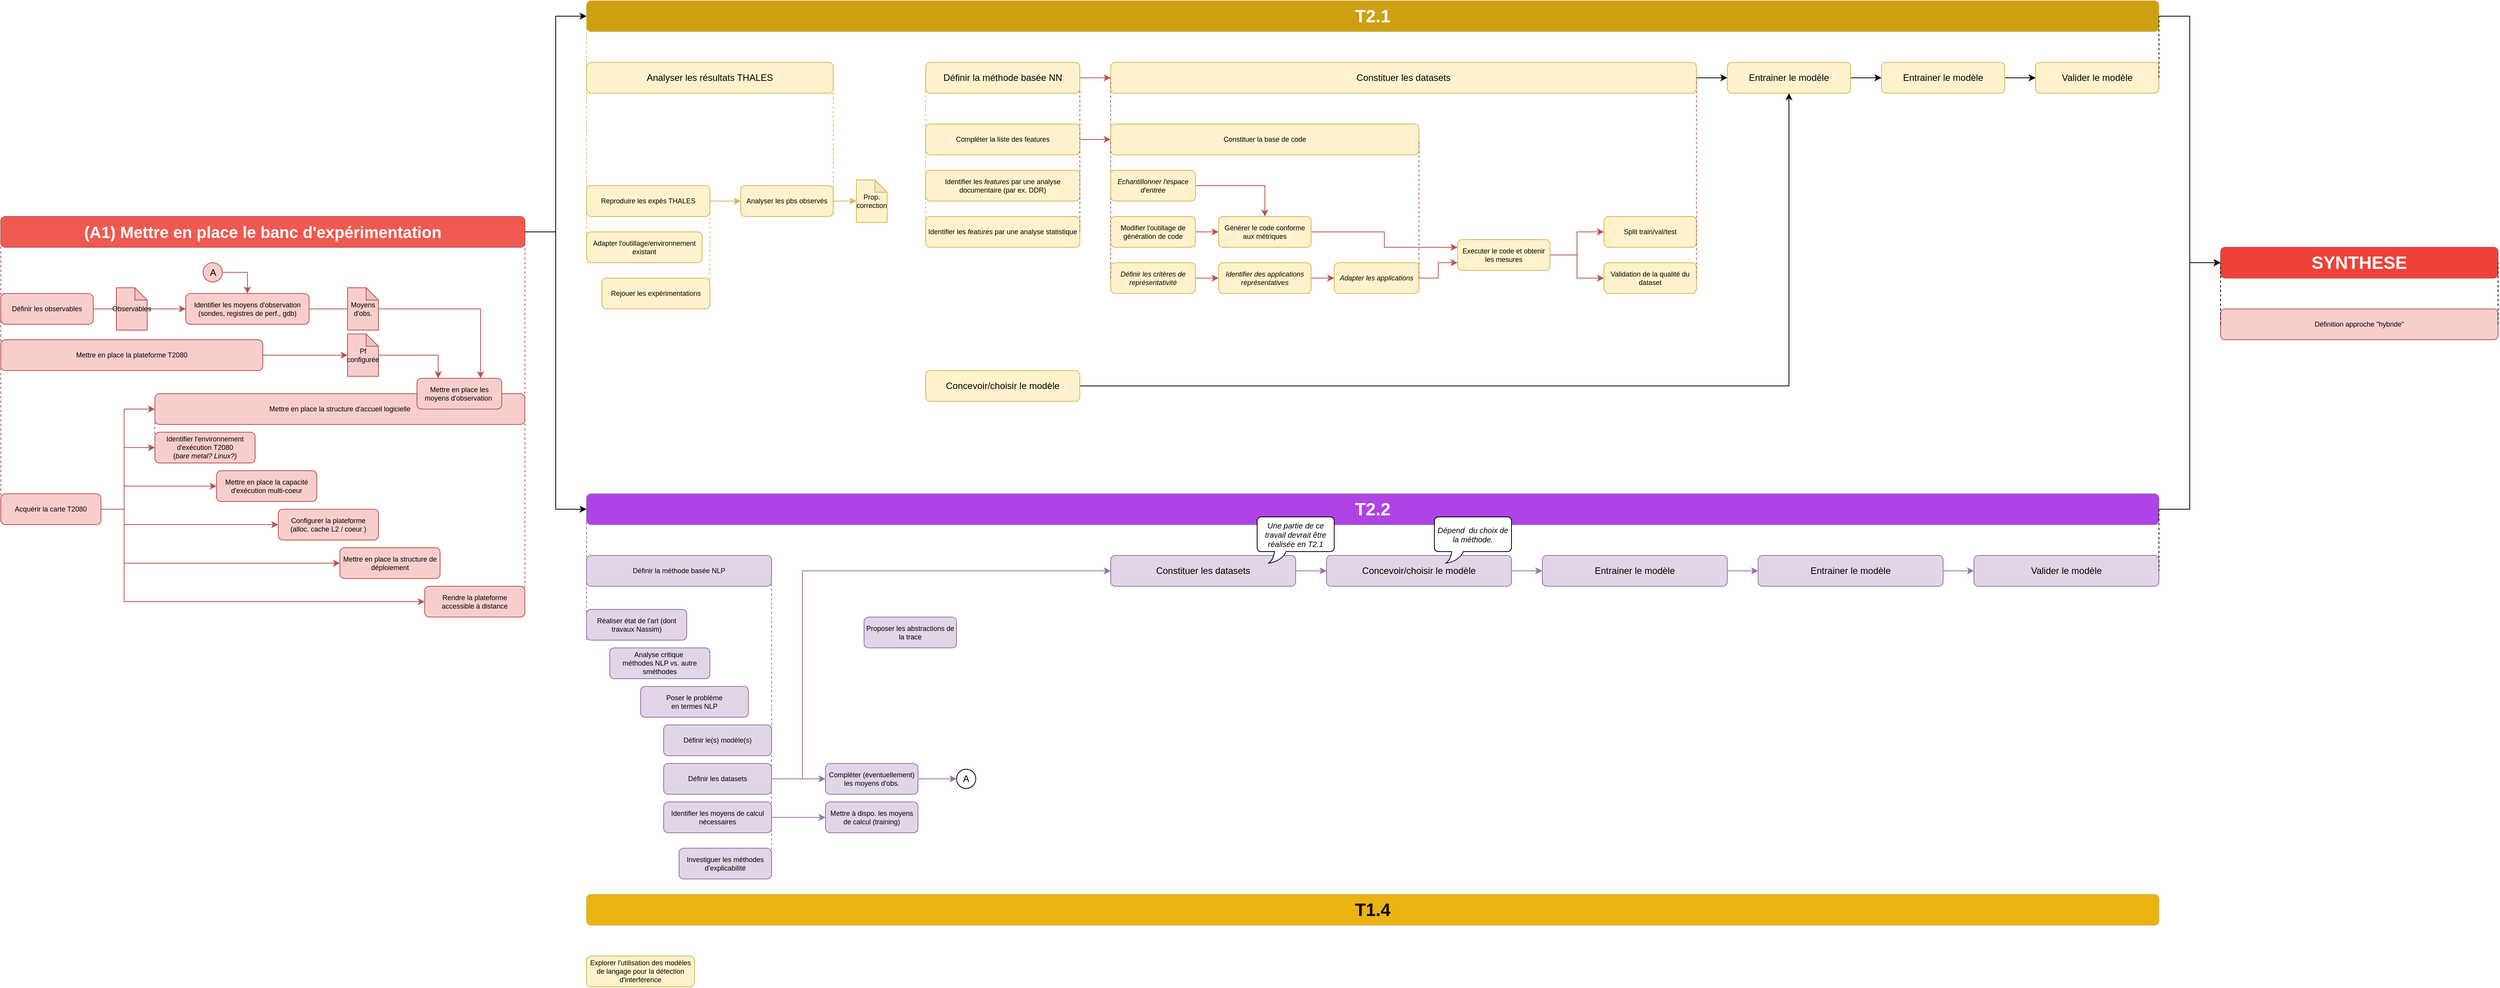 <mxfile version="26.0.7">
  <diagram name="Page-1" id="Dc1wXV0wrsYBxKNEe2hL">
    <mxGraphModel dx="6168" dy="6173" grid="1" gridSize="10" guides="1" tooltips="1" connect="1" arrows="1" fold="1" page="1" pageScale="1" pageWidth="3300" pageHeight="4681" math="0" shadow="0">
      <root>
        <mxCell id="0" />
        <mxCell id="1" parent="0" />
        <mxCell id="D9PfC0_vNRn3CqfPcU_y-24" style="edgeStyle=orthogonalEdgeStyle;rounded=0;orthogonalLoop=1;jettySize=auto;html=1;entryX=0;entryY=0.5;entryDx=0;entryDy=0;fillColor=#f8cecc;strokeColor=#b85450;" parent="1" source="D9PfC0_vNRn3CqfPcU_y-1" target="HARdlWa18HNiX25xkkua-41" edge="1">
          <mxGeometry relative="1" as="geometry">
            <mxPoint x="1350" y="60" as="targetPoint" />
          </mxGeometry>
        </mxCell>
        <mxCell id="D9PfC0_vNRn3CqfPcU_y-1" value="Compléter la liste des features" style="rounded=1;whiteSpace=wrap;html=1;strokeColor=#d6b656;align=center;verticalAlign=middle;fontFamily=Helvetica;fontSize=9;fillColor=#fff2cc;fontColor=default;" parent="1" vertex="1">
          <mxGeometry x="1120" y="-40" width="200" height="40" as="geometry" />
        </mxCell>
        <mxCell id="HARdlWa18HNiX25xkkua-61" style="edgeStyle=orthogonalEdgeStyle;rounded=0;orthogonalLoop=1;jettySize=auto;html=1;entryX=0;entryY=0.5;entryDx=0;entryDy=0;" edge="1" parent="1" source="D9PfC0_vNRn3CqfPcU_y-2" target="a8Mv1S5u0KbBKHDu59hJ-19">
          <mxGeometry relative="1" as="geometry" />
        </mxCell>
        <mxCell id="D9PfC0_vNRn3CqfPcU_y-2" value="Constituer les datasets" style="rounded=1;whiteSpace=wrap;html=1;strokeColor=#d6b656;align=center;verticalAlign=middle;fontFamily=Helvetica;fontSize=12;fillColor=#fff2cc;fontColor=default;" parent="1" vertex="1">
          <mxGeometry x="1360" y="-120" width="760" height="40" as="geometry" />
        </mxCell>
        <mxCell id="D9PfC0_vNRn3CqfPcU_y-35" style="edgeStyle=orthogonalEdgeStyle;rounded=0;orthogonalLoop=1;jettySize=auto;html=1;entryX=0;entryY=0.5;entryDx=0;entryDy=0;fillColor=#f8cecc;strokeColor=#b85450;" parent="1" source="D9PfC0_vNRn3CqfPcU_y-3" target="D9PfC0_vNRn3CqfPcU_y-33" edge="1">
          <mxGeometry relative="1" as="geometry" />
        </mxCell>
        <mxCell id="D9PfC0_vNRn3CqfPcU_y-3" value="Identifier des applications représentatives" style="rounded=1;whiteSpace=wrap;html=1;fontStyle=2;strokeColor=#d6b656;align=center;verticalAlign=middle;fontFamily=Helvetica;fontSize=9;fillColor=#fff2cc;fontColor=default;" parent="1" vertex="1">
          <mxGeometry x="1500" y="140" width="120" height="40" as="geometry" />
        </mxCell>
        <mxCell id="D9PfC0_vNRn3CqfPcU_y-34" style="edgeStyle=orthogonalEdgeStyle;rounded=0;orthogonalLoop=1;jettySize=auto;html=1;fillColor=#f8cecc;strokeColor=#b85450;" parent="1" source="D9PfC0_vNRn3CqfPcU_y-4" target="D9PfC0_vNRn3CqfPcU_y-3" edge="1">
          <mxGeometry relative="1" as="geometry" />
        </mxCell>
        <mxCell id="D9PfC0_vNRn3CqfPcU_y-4" value="Définir les critères de représentativité" style="rounded=1;whiteSpace=wrap;html=1;fontStyle=2;strokeColor=#d6b656;align=center;verticalAlign=middle;fontFamily=Helvetica;fontSize=9;fillColor=#fff2cc;fontColor=default;" parent="1" vertex="1">
          <mxGeometry x="1360" y="140" width="110" height="40" as="geometry" />
        </mxCell>
        <mxCell id="D9PfC0_vNRn3CqfPcU_y-6" value="Définir la méthode basée NLP" style="rounded=1;whiteSpace=wrap;html=1;strokeColor=#9673a6;align=center;verticalAlign=middle;fontFamily=Helvetica;fontSize=9;fillColor=#e1d5e7;" parent="1" vertex="1">
          <mxGeometry x="680" y="520" width="240" height="40" as="geometry" />
        </mxCell>
        <mxCell id="D9PfC0_vNRn3CqfPcU_y-7" value="Proposer les abstractions de la trace" style="rounded=1;whiteSpace=wrap;html=1;strokeColor=#9673a6;align=center;verticalAlign=middle;fontFamily=Helvetica;fontSize=9;fillColor=#e1d5e7;" parent="1" vertex="1">
          <mxGeometry x="1040" y="600" width="120" height="40" as="geometry" />
        </mxCell>
        <mxCell id="a8Mv1S5u0KbBKHDu59hJ-23" style="edgeStyle=orthogonalEdgeStyle;rounded=0;orthogonalLoop=1;jettySize=auto;html=1;entryX=0;entryY=0.5;entryDx=0;entryDy=0;exitX=1;exitY=0.5;exitDx=0;exitDy=0;fillColor=#f8cecc;strokeColor=#b85450;" parent="1" source="D9PfC0_vNRn3CqfPcU_y-8" target="a8Mv1S5u0KbBKHDu59hJ-22" edge="1">
          <mxGeometry relative="1" as="geometry" />
        </mxCell>
        <mxCell id="a8Mv1S5u0KbBKHDu59hJ-26" style="edgeStyle=orthogonalEdgeStyle;rounded=0;orthogonalLoop=1;jettySize=auto;html=1;entryX=0;entryY=0.5;entryDx=0;entryDy=0;fillColor=#f8cecc;strokeColor=#b85450;" parent="1" source="D9PfC0_vNRn3CqfPcU_y-8" target="a8Mv1S5u0KbBKHDu59hJ-25" edge="1">
          <mxGeometry relative="1" as="geometry" />
        </mxCell>
        <mxCell id="D9PfC0_vNRn3CqfPcU_y-8" value="Executer le code et obtenir les mesures" style="rounded=1;whiteSpace=wrap;html=1;strokeColor=#d6b656;align=center;verticalAlign=middle;fontFamily=Helvetica;fontSize=9;fillColor=#fff2cc;fontColor=default;" parent="1" vertex="1">
          <mxGeometry x="1810" y="110" width="120" height="40" as="geometry" />
        </mxCell>
        <mxCell id="a8Mv1S5u0KbBKHDu59hJ-8" style="edgeStyle=orthogonalEdgeStyle;rounded=0;orthogonalLoop=1;jettySize=auto;html=1;fillColor=#f8cecc;strokeColor=#b85450;" parent="1" source="D9PfC0_vNRn3CqfPcU_y-9" target="a8Mv1S5u0KbBKHDu59hJ-7" edge="1">
          <mxGeometry relative="1" as="geometry" />
        </mxCell>
        <mxCell id="D9PfC0_vNRn3CqfPcU_y-9" value="Définir les observables" style="rounded=1;whiteSpace=wrap;html=1;strokeColor=#b85450;align=center;verticalAlign=middle;fontFamily=Helvetica;fontSize=9;fillColor=#f8cecc;" parent="1" vertex="1">
          <mxGeometry x="-80" y="180" width="120" height="40" as="geometry" />
        </mxCell>
        <mxCell id="D9PfC0_vNRn3CqfPcU_y-16" value="Identifier les &lt;i&gt;features &lt;/i&gt;par une analyse statistique" style="rounded=1;whiteSpace=wrap;html=1;fontSize=9;fillColor=#fff2cc;strokeColor=#d6b656;align=center;verticalAlign=middle;fontFamily=Helvetica;fontColor=default;" parent="1" vertex="1">
          <mxGeometry x="1120" y="80" width="200" height="40" as="geometry" />
        </mxCell>
        <mxCell id="D9PfC0_vNRn3CqfPcU_y-19" value="Identifier les &lt;i&gt;features &lt;/i&gt;par une analyse documentaire (par ex. DDR)" style="rounded=1;whiteSpace=wrap;html=1;fontSize=9;fillColor=#fff2cc;strokeColor=#d6b656;align=center;verticalAlign=middle;fontFamily=Helvetica;fontColor=default;" parent="1" vertex="1">
          <mxGeometry x="1120" y="20" width="200" height="40" as="geometry" />
        </mxCell>
        <mxCell id="D9PfC0_vNRn3CqfPcU_y-27" style="edgeStyle=orthogonalEdgeStyle;rounded=0;orthogonalLoop=1;jettySize=auto;html=1;entryX=0;entryY=0.5;entryDx=0;entryDy=0;fillColor=#f8cecc;strokeColor=#b85450;" parent="1" source="D9PfC0_vNRn3CqfPcU_y-23" target="D9PfC0_vNRn3CqfPcU_y-25" edge="1">
          <mxGeometry relative="1" as="geometry" />
        </mxCell>
        <mxCell id="D9PfC0_vNRn3CqfPcU_y-23" value="Modifier l&#39;outillage de génération de code" style="rounded=1;whiteSpace=wrap;html=1;strokeColor=#d6b656;align=center;verticalAlign=middle;fontFamily=Helvetica;fontSize=9;fillColor=#fff2cc;fontColor=default;" parent="1" vertex="1">
          <mxGeometry x="1360" y="80" width="110" height="40" as="geometry" />
        </mxCell>
        <mxCell id="D9PfC0_vNRn3CqfPcU_y-32" style="edgeStyle=orthogonalEdgeStyle;rounded=0;orthogonalLoop=1;jettySize=auto;html=1;entryX=0;entryY=0.25;entryDx=0;entryDy=0;fillColor=#f8cecc;strokeColor=#b85450;" parent="1" source="D9PfC0_vNRn3CqfPcU_y-25" target="D9PfC0_vNRn3CqfPcU_y-8" edge="1">
          <mxGeometry relative="1" as="geometry" />
        </mxCell>
        <mxCell id="D9PfC0_vNRn3CqfPcU_y-25" value="Générer le code conforme aux métriques" style="rounded=1;whiteSpace=wrap;html=1;strokeColor=#d6b656;align=center;verticalAlign=middle;fontFamily=Helvetica;fontSize=9;fillColor=#fff2cc;fontColor=default;" parent="1" vertex="1">
          <mxGeometry x="1500" y="80" width="120" height="40" as="geometry" />
        </mxCell>
        <mxCell id="a8Mv1S5u0KbBKHDu59hJ-16" style="edgeStyle=orthogonalEdgeStyle;rounded=0;orthogonalLoop=1;jettySize=auto;html=1;entryX=0;entryY=0.75;entryDx=0;entryDy=0;fillColor=#f8cecc;strokeColor=#b85450;" parent="1" source="D9PfC0_vNRn3CqfPcU_y-33" target="D9PfC0_vNRn3CqfPcU_y-8" edge="1">
          <mxGeometry relative="1" as="geometry" />
        </mxCell>
        <mxCell id="D9PfC0_vNRn3CqfPcU_y-33" value="Adapter les applications" style="rounded=1;whiteSpace=wrap;html=1;fontStyle=2;strokeColor=#d6b656;align=center;verticalAlign=middle;fontFamily=Helvetica;fontSize=9;fillColor=#fff2cc;fontColor=default;" parent="1" vertex="1">
          <mxGeometry x="1650" y="140" width="110" height="40" as="geometry" />
        </mxCell>
        <mxCell id="D9PfC0_vNRn3CqfPcU_y-36" value="Investiguer les méthodes d&#39;explicabilité" style="rounded=1;whiteSpace=wrap;html=1;strokeColor=#9673a6;align=center;verticalAlign=middle;fontFamily=Helvetica;fontSize=9;fillColor=#e1d5e7;" parent="1" vertex="1">
          <mxGeometry x="800" y="900" width="120" height="40" as="geometry" />
        </mxCell>
        <mxCell id="D9PfC0_vNRn3CqfPcU_y-37" value="Mettre en place la capacité d&#39;exécution multi-coeur" style="rounded=1;whiteSpace=wrap;html=1;fontSize=9;fillColor=#f8cecc;strokeColor=#b85450;" parent="1" vertex="1">
          <mxGeometry x="200" y="410" width="130" height="40" as="geometry" />
        </mxCell>
        <mxCell id="a8Mv1S5u0KbBKHDu59hJ-1" value="Mettre en place la plateforme T2080" style="rounded=1;whiteSpace=wrap;html=1;fontSize=9;fillColor=#f8cecc;strokeColor=#b85450;" parent="1" vertex="1">
          <mxGeometry x="-80" y="240" width="340" height="40" as="geometry" />
        </mxCell>
        <mxCell id="a8Mv1S5u0KbBKHDu59hJ-2" value="Identifier l&#39;environnement d&#39;exécution T2080&lt;br&gt;(&lt;i&gt;bare metal? Linux?)&lt;/i&gt;" style="rounded=1;whiteSpace=wrap;html=1;fontSize=9;fillColor=#f8cecc;strokeColor=#b85450;" parent="1" vertex="1">
          <mxGeometry x="120" y="360" width="130" height="40" as="geometry" />
        </mxCell>
        <mxCell id="a8Mv1S5u0KbBKHDu59hJ-3" value="Mettre en place la structure d&#39;accueil logicielle" style="rounded=1;whiteSpace=wrap;html=1;fontSize=9;fillColor=#f8cecc;strokeColor=#b85450;" parent="1" vertex="1">
          <mxGeometry x="120" y="310" width="480" height="40" as="geometry" />
        </mxCell>
        <mxCell id="a8Mv1S5u0KbBKHDu59hJ-4" value="Configurer la plateforme&lt;br&gt;(alloc. cache L2 / coeur )" style="rounded=1;whiteSpace=wrap;html=1;fontSize=9;fillColor=#f8cecc;strokeColor=#b85450;" parent="1" vertex="1">
          <mxGeometry x="280" y="460" width="130" height="40" as="geometry" />
        </mxCell>
        <mxCell id="a8Mv1S5u0KbBKHDu59hJ-5" value="Mettre à dispo. les moyens de calcul (training)" style="rounded=1;whiteSpace=wrap;html=1;strokeColor=#9673a6;align=center;verticalAlign=middle;fontFamily=Helvetica;fontSize=9;fillColor=#e1d5e7;" parent="1" vertex="1">
          <mxGeometry x="990" y="840" width="120" height="40" as="geometry" />
        </mxCell>
        <mxCell id="a8Mv1S5u0KbBKHDu59hJ-6" value="Rendre la plateforme accessible à distance" style="rounded=1;whiteSpace=wrap;html=1;strokeColor=#b85450;align=center;verticalAlign=middle;fontFamily=Helvetica;fontSize=9;fillColor=#f8cecc;" parent="1" vertex="1">
          <mxGeometry x="470" y="560" width="130" height="40" as="geometry" />
        </mxCell>
        <mxCell id="a8Mv1S5u0KbBKHDu59hJ-9" style="edgeStyle=orthogonalEdgeStyle;rounded=0;orthogonalLoop=1;jettySize=auto;html=1;entryX=0.75;entryY=0;entryDx=0;entryDy=0;fillColor=#f8cecc;strokeColor=#b85450;" parent="1" source="a8Mv1S5u0KbBKHDu59hJ-7" target="D9PfC0_vNRn3CqfPcU_y-38" edge="1">
          <mxGeometry relative="1" as="geometry" />
        </mxCell>
        <mxCell id="a8Mv1S5u0KbBKHDu59hJ-7" value="Identifier les moyens d&#39;observation&lt;br&gt;(sondes, registres de perf., gdb)" style="rounded=1;whiteSpace=wrap;html=1;strokeColor=#b85450;align=center;verticalAlign=middle;fontFamily=Helvetica;fontSize=9;fillColor=#f8cecc;" parent="1" vertex="1">
          <mxGeometry x="160" y="180" width="160" height="40" as="geometry" />
        </mxCell>
        <mxCell id="a8Mv1S5u0KbBKHDu59hJ-13" style="edgeStyle=orthogonalEdgeStyle;rounded=0;orthogonalLoop=1;jettySize=auto;html=1;entryX=0;entryY=0.5;entryDx=0;entryDy=0;fillColor=#fff2cc;strokeColor=#d6b656;" parent="1" source="a8Mv1S5u0KbBKHDu59hJ-10" target="a8Mv1S5u0KbBKHDu59hJ-11" edge="1">
          <mxGeometry relative="1" as="geometry" />
        </mxCell>
        <mxCell id="a8Mv1S5u0KbBKHDu59hJ-10" value="Reproduire les expés THALES" style="rounded=1;whiteSpace=wrap;html=1;strokeColor=#d6b656;align=center;verticalAlign=middle;fontFamily=Helvetica;fontSize=9;fillColor=#fff2cc;" parent="1" vertex="1">
          <mxGeometry x="680" y="40" width="160" height="40" as="geometry" />
        </mxCell>
        <mxCell id="a8Mv1S5u0KbBKHDu59hJ-11" value="Analyser les pbs observés" style="rounded=1;whiteSpace=wrap;html=1;strokeColor=#d6b656;align=center;verticalAlign=middle;fontFamily=Helvetica;fontSize=9;fillColor=#fff2cc;" parent="1" vertex="1">
          <mxGeometry x="880" y="40" width="120" height="40" as="geometry" />
        </mxCell>
        <mxCell id="a8Mv1S5u0KbBKHDu59hJ-14" value="Adapter l&#39;outillage/environnement existant" style="rounded=1;whiteSpace=wrap;html=1;strokeColor=#d6b656;align=center;verticalAlign=middle;fontFamily=Helvetica;fontSize=9;fillColor=#fff2cc;" parent="1" vertex="1">
          <mxGeometry x="680" y="100" width="150" height="40" as="geometry" />
        </mxCell>
        <mxCell id="HARdlWa18HNiX25xkkua-48" style="edgeStyle=orthogonalEdgeStyle;rounded=0;orthogonalLoop=1;jettySize=auto;html=1;entryX=0;entryY=0.5;entryDx=0;entryDy=0;" edge="1" parent="1" source="a8Mv1S5u0KbBKHDu59hJ-19" target="HARdlWa18HNiX25xkkua-45">
          <mxGeometry relative="1" as="geometry" />
        </mxCell>
        <mxCell id="a8Mv1S5u0KbBKHDu59hJ-19" value="Entrainer le modèle" style="rounded=1;whiteSpace=wrap;html=1;fillColor=#fff2cc;strokeColor=#d6b656;" parent="1" vertex="1">
          <mxGeometry x="2160" y="-120" width="160" height="40" as="geometry" />
        </mxCell>
        <mxCell id="HARdlWa18HNiX25xkkua-47" style="edgeStyle=orthogonalEdgeStyle;rounded=0;orthogonalLoop=1;jettySize=auto;html=1;" edge="1" parent="1" source="a8Mv1S5u0KbBKHDu59hJ-20" target="a8Mv1S5u0KbBKHDu59hJ-19">
          <mxGeometry relative="1" as="geometry" />
        </mxCell>
        <mxCell id="a8Mv1S5u0KbBKHDu59hJ-20" value="Concevoir/choisir le modèle" style="rounded=1;whiteSpace=wrap;html=1;fillColor=#fff2cc;strokeColor=#d6b656;align=center;verticalAlign=middle;fontFamily=Helvetica;fontSize=12;fontColor=default;" parent="1" vertex="1">
          <mxGeometry x="1120" y="280" width="200" height="40" as="geometry" />
        </mxCell>
        <mxCell id="a8Mv1S5u0KbBKHDu59hJ-22" value="Validation de la qualité du dataset" style="rounded=1;whiteSpace=wrap;html=1;strokeColor=#d6b656;align=center;verticalAlign=middle;fontFamily=Helvetica;fontSize=9;fillColor=#fff2cc;fontColor=default;" parent="1" vertex="1">
          <mxGeometry x="2000" y="140" width="120" height="40" as="geometry" />
        </mxCell>
        <mxCell id="a8Mv1S5u0KbBKHDu59hJ-24" value="Valider le modèle" style="rounded=1;whiteSpace=wrap;html=1;fillColor=#fff2cc;strokeColor=#d6b656;" parent="1" vertex="1">
          <mxGeometry x="2560" y="-120" width="160" height="40" as="geometry" />
        </mxCell>
        <mxCell id="a8Mv1S5u0KbBKHDu59hJ-25" value="Split train/val/test" style="rounded=1;whiteSpace=wrap;html=1;strokeColor=#d6b656;align=center;verticalAlign=middle;fontFamily=Helvetica;fontSize=9;fillColor=#fff2cc;fontColor=default;" parent="1" vertex="1">
          <mxGeometry x="2000" y="80" width="120" height="40" as="geometry" />
        </mxCell>
        <mxCell id="HARdlWa18HNiX25xkkua-1" value="Réaliser état de l&#39;art (dont travaux Nassim)" style="rounded=1;whiteSpace=wrap;html=1;strokeColor=#9673a6;align=center;verticalAlign=middle;fontFamily=Helvetica;fontSize=9;fillColor=#e1d5e7;" vertex="1" parent="1">
          <mxGeometry x="680" y="590" width="130" height="40" as="geometry" />
        </mxCell>
        <mxCell id="HARdlWa18HNiX25xkkua-2" value="Analyse critique&amp;nbsp;&lt;br&gt;méthodes NLP vs. autre sméthodes" style="rounded=1;whiteSpace=wrap;html=1;strokeColor=#9673a6;align=center;verticalAlign=middle;fontFamily=Helvetica;fontSize=9;fillColor=#e1d5e7;" vertex="1" parent="1">
          <mxGeometry x="710" y="640" width="130" height="40" as="geometry" />
        </mxCell>
        <mxCell id="HARdlWa18HNiX25xkkua-4" style="edgeStyle=orthogonalEdgeStyle;rounded=0;orthogonalLoop=1;jettySize=auto;html=1;entryX=0;entryY=0.5;entryDx=0;entryDy=0;exitX=1;exitY=0.5;exitDx=0;exitDy=0;strokeColor=#9673a6;align=center;verticalAlign=middle;fontFamily=Helvetica;fontSize=11;fontColor=default;labelBackgroundColor=default;endArrow=classic;fillColor=#e1d5e7;" edge="1" parent="1" source="HARdlWa18HNiX25xkkua-3" target="HARdlWa18HNiX25xkkua-19">
          <mxGeometry relative="1" as="geometry" />
        </mxCell>
        <mxCell id="HARdlWa18HNiX25xkkua-3" value="Compléter (éventuellement) les moyens d&#39;obs." style="rounded=1;whiteSpace=wrap;html=1;strokeColor=#9673a6;align=center;verticalAlign=middle;fontFamily=Helvetica;fontSize=9;fillColor=#e1d5e7;" vertex="1" parent="1">
          <mxGeometry x="990" y="790" width="120" height="40" as="geometry" />
        </mxCell>
        <mxCell id="HARdlWa18HNiX25xkkua-13" style="edgeStyle=orthogonalEdgeStyle;rounded=0;orthogonalLoop=1;jettySize=auto;html=1;entryX=0;entryY=0.5;entryDx=0;entryDy=0;fillColor=#f8cecc;strokeColor=#b85450;exitX=1;exitY=0.5;exitDx=0;exitDy=0;" edge="1" parent="1" source="HARdlWa18HNiX25xkkua-5" target="a8Mv1S5u0KbBKHDu59hJ-2">
          <mxGeometry relative="1" as="geometry">
            <Array as="points">
              <mxPoint x="80" y="460" />
              <mxPoint x="80" y="380" />
            </Array>
          </mxGeometry>
        </mxCell>
        <mxCell id="HARdlWa18HNiX25xkkua-14" style="edgeStyle=orthogonalEdgeStyle;rounded=0;orthogonalLoop=1;jettySize=auto;html=1;entryX=0;entryY=0.5;entryDx=0;entryDy=0;fillColor=#f8cecc;strokeColor=#b85450;exitX=1;exitY=0.5;exitDx=0;exitDy=0;" edge="1" parent="1" source="HARdlWa18HNiX25xkkua-5" target="a8Mv1S5u0KbBKHDu59hJ-3">
          <mxGeometry relative="1" as="geometry">
            <Array as="points">
              <mxPoint x="80" y="460" />
              <mxPoint x="80" y="330" />
            </Array>
          </mxGeometry>
        </mxCell>
        <mxCell id="HARdlWa18HNiX25xkkua-15" style="edgeStyle=orthogonalEdgeStyle;rounded=0;orthogonalLoop=1;jettySize=auto;html=1;entryX=0;entryY=0.5;entryDx=0;entryDy=0;fillColor=#f8cecc;strokeColor=#b85450;exitX=1;exitY=0.5;exitDx=0;exitDy=0;" edge="1" parent="1" source="HARdlWa18HNiX25xkkua-5" target="D9PfC0_vNRn3CqfPcU_y-37">
          <mxGeometry relative="1" as="geometry">
            <Array as="points">
              <mxPoint x="80" y="460" />
              <mxPoint x="80" y="430" />
            </Array>
          </mxGeometry>
        </mxCell>
        <mxCell id="HARdlWa18HNiX25xkkua-16" style="edgeStyle=orthogonalEdgeStyle;rounded=0;orthogonalLoop=1;jettySize=auto;html=1;entryX=0;entryY=0.5;entryDx=0;entryDy=0;fillColor=#f8cecc;strokeColor=#b85450;exitX=1;exitY=0.5;exitDx=0;exitDy=0;" edge="1" parent="1" source="HARdlWa18HNiX25xkkua-5" target="a8Mv1S5u0KbBKHDu59hJ-4">
          <mxGeometry relative="1" as="geometry">
            <Array as="points">
              <mxPoint x="80" y="460" />
              <mxPoint x="80" y="480" />
            </Array>
          </mxGeometry>
        </mxCell>
        <mxCell id="HARdlWa18HNiX25xkkua-17" style="edgeStyle=orthogonalEdgeStyle;rounded=0;orthogonalLoop=1;jettySize=auto;html=1;entryX=0;entryY=0.5;entryDx=0;entryDy=0;fillColor=#f8cecc;strokeColor=#b85450;exitX=1;exitY=0.5;exitDx=0;exitDy=0;" edge="1" parent="1" source="HARdlWa18HNiX25xkkua-5" target="a8Mv1S5u0KbBKHDu59hJ-6">
          <mxGeometry relative="1" as="geometry">
            <Array as="points">
              <mxPoint x="80" y="460" />
              <mxPoint x="80" y="580" />
            </Array>
          </mxGeometry>
        </mxCell>
        <mxCell id="HARdlWa18HNiX25xkkua-78" style="edgeStyle=orthogonalEdgeStyle;rounded=0;orthogonalLoop=1;jettySize=auto;html=1;entryX=0;entryY=0.5;entryDx=0;entryDy=0;exitX=1;exitY=0.5;exitDx=0;exitDy=0;strokeColor=#b85450;align=center;verticalAlign=middle;fontFamily=Helvetica;fontSize=11;fontColor=default;labelBackgroundColor=default;endArrow=classic;fillColor=#f8cecc;" edge="1" parent="1" source="HARdlWa18HNiX25xkkua-5" target="HARdlWa18HNiX25xkkua-77">
          <mxGeometry relative="1" as="geometry">
            <Array as="points">
              <mxPoint x="80" y="460" />
              <mxPoint x="80" y="530" />
            </Array>
          </mxGeometry>
        </mxCell>
        <mxCell id="HARdlWa18HNiX25xkkua-5" value="Acquérir la carte T2080" style="rounded=1;whiteSpace=wrap;html=1;fontSize=9;fillColor=#f8cecc;strokeColor=#b85450;" vertex="1" parent="1">
          <mxGeometry x="-80" y="440" width="130" height="40" as="geometry" />
        </mxCell>
        <mxCell id="HARdlWa18HNiX25xkkua-9" style="edgeStyle=orthogonalEdgeStyle;rounded=0;orthogonalLoop=1;jettySize=auto;html=1;entryX=0.25;entryY=0;entryDx=0;entryDy=0;fillColor=#f8cecc;strokeColor=#b85450;" edge="1" parent="1" source="HARdlWa18HNiX25xkkua-6" target="D9PfC0_vNRn3CqfPcU_y-38">
          <mxGeometry relative="1" as="geometry" />
        </mxCell>
        <mxCell id="HARdlWa18HNiX25xkkua-6" value="Pf&lt;div&gt;configurée&lt;/div&gt;" style="shape=note;whiteSpace=wrap;html=1;backgroundOutline=1;darkOpacity=0.05;size=16;fontSize=9;fillColor=#f8cecc;strokeColor=#b85450;" vertex="1" parent="1">
          <mxGeometry x="370" y="232.5" width="40" height="55" as="geometry" />
        </mxCell>
        <mxCell id="HARdlWa18HNiX25xkkua-8" style="edgeStyle=orthogonalEdgeStyle;rounded=0;orthogonalLoop=1;jettySize=auto;html=1;entryX=0;entryY=0.5;entryDx=0;entryDy=0;entryPerimeter=0;fillColor=#f8cecc;strokeColor=#b85450;" edge="1" parent="1" source="a8Mv1S5u0KbBKHDu59hJ-1" target="HARdlWa18HNiX25xkkua-6">
          <mxGeometry relative="1" as="geometry" />
        </mxCell>
        <mxCell id="HARdlWa18HNiX25xkkua-10" value="Poser le problème &lt;br&gt;en termes NLP" style="rounded=1;whiteSpace=wrap;html=1;strokeColor=#9673a6;align=center;verticalAlign=middle;fontFamily=Helvetica;fontSize=9;fillColor=#e1d5e7;" vertex="1" parent="1">
          <mxGeometry x="750" y="690" width="140" height="40" as="geometry" />
        </mxCell>
        <mxCell id="HARdlWa18HNiX25xkkua-54" style="edgeStyle=orthogonalEdgeStyle;rounded=0;orthogonalLoop=1;jettySize=auto;html=1;entryX=0;entryY=0.5;entryDx=0;entryDy=0;" edge="1" parent="1" source="HARdlWa18HNiX25xkkua-11" target="HARdlWa18HNiX25xkkua-51">
          <mxGeometry relative="1" as="geometry" />
        </mxCell>
        <mxCell id="HARdlWa18HNiX25xkkua-11" value="(A1) Mettre en place le banc d&#39;expérimentation" style="rounded=1;whiteSpace=wrap;html=1;fontSize=21;fillColor=light-dark(#f05951, #512d2b);strokeColor=#b85450;fontStyle=1;fontColor=#FFFFFF;" vertex="1" parent="1">
          <mxGeometry x="-80" y="80" width="680" height="40" as="geometry" />
        </mxCell>
        <mxCell id="HARdlWa18HNiX25xkkua-18" value="Moyens&lt;div&gt;d&#39;obs.&lt;/div&gt;" style="shape=note;whiteSpace=wrap;html=1;backgroundOutline=1;darkOpacity=0.05;size=16;fontSize=9;fillColor=#f8cecc;strokeColor=#b85450;" vertex="1" parent="1">
          <mxGeometry x="370" y="172.5" width="40" height="55" as="geometry" />
        </mxCell>
        <mxCell id="HARdlWa18HNiX25xkkua-19" value="A" style="ellipse;whiteSpace=wrap;html=1;aspect=fixed;" vertex="1" parent="1">
          <mxGeometry x="1160" y="797.5" width="25" height="25" as="geometry" />
        </mxCell>
        <mxCell id="HARdlWa18HNiX25xkkua-20" value="Observables" style="shape=note;whiteSpace=wrap;html=1;backgroundOutline=1;darkOpacity=0.05;size=16;fontSize=9;fillColor=#f8cecc;strokeColor=#b85450;" vertex="1" parent="1">
          <mxGeometry x="70" y="172.5" width="40" height="55" as="geometry" />
        </mxCell>
        <mxCell id="D9PfC0_vNRn3CqfPcU_y-38" value="Mettre en place les moyens d&#39;observation&amp;nbsp;" style="rounded=1;whiteSpace=wrap;html=1;strokeColor=#b85450;align=center;verticalAlign=middle;fontFamily=Helvetica;fontSize=9;fillColor=#f8cecc;" parent="1" vertex="1">
          <mxGeometry x="460" y="290" width="110" height="40" as="geometry" />
        </mxCell>
        <mxCell id="HARdlWa18HNiX25xkkua-21" value="Rejouer les expérimentations" style="rounded=1;whiteSpace=wrap;html=1;strokeColor=#d6b656;align=center;verticalAlign=middle;fontFamily=Helvetica;fontSize=9;fillColor=#fff2cc;" vertex="1" parent="1">
          <mxGeometry x="700" y="160" width="140" height="40" as="geometry" />
        </mxCell>
        <mxCell id="HARdlWa18HNiX25xkkua-22" value="" style="endArrow=none;dashed=1;html=1;rounded=0;entryX=0;entryY=0.5;entryDx=0;entryDy=0;exitX=0;exitY=0.5;exitDx=0;exitDy=0;fillColor=#f8cecc;strokeColor=#b85450;" edge="1" parent="1" source="HARdlWa18HNiX25xkkua-5" target="a8Mv1S5u0KbBKHDu59hJ-1">
          <mxGeometry width="50" height="50" relative="1" as="geometry">
            <mxPoint x="570" y="550" as="sourcePoint" />
            <mxPoint x="620" y="500" as="targetPoint" />
          </mxGeometry>
        </mxCell>
        <mxCell id="HARdlWa18HNiX25xkkua-23" value="" style="endArrow=none;dashed=1;html=1;rounded=0;exitX=0;exitY=0.5;exitDx=0;exitDy=0;fillColor=#f8cecc;strokeColor=#b85450;" edge="1" parent="1" source="a8Mv1S5u0KbBKHDu59hJ-2">
          <mxGeometry width="50" height="50" relative="1" as="geometry">
            <mxPoint x="259" y="410" as="sourcePoint" />
            <mxPoint x="120" y="330" as="targetPoint" />
          </mxGeometry>
        </mxCell>
        <mxCell id="HARdlWa18HNiX25xkkua-24" value="" style="endArrow=none;dashed=1;html=1;rounded=0;entryX=0;entryY=0.5;entryDx=0;entryDy=0;fillColor=#e1d5e7;strokeColor=#9673a6;" edge="1" parent="1" target="HARdlWa18HNiX25xkkua-53">
          <mxGeometry width="50" height="50" relative="1" as="geometry">
            <mxPoint x="680" y="630" as="sourcePoint" />
            <mxPoint x="680" y="560" as="targetPoint" />
          </mxGeometry>
        </mxCell>
        <mxCell id="HARdlWa18HNiX25xkkua-25" value="" style="endArrow=none;dashed=1;html=1;rounded=0;entryX=1;entryY=0.5;entryDx=0;entryDy=0;exitX=1;exitY=0.5;exitDx=0;exitDy=0;fillColor=#e1d5e7;strokeColor=#9673a6;" edge="1" parent="1" source="D9PfC0_vNRn3CqfPcU_y-36" target="D9PfC0_vNRn3CqfPcU_y-6">
          <mxGeometry width="50" height="50" relative="1" as="geometry">
            <mxPoint x="890" y="605" as="sourcePoint" />
            <mxPoint x="890" y="535" as="targetPoint" />
          </mxGeometry>
        </mxCell>
        <mxCell id="HARdlWa18HNiX25xkkua-27" style="edgeStyle=orthogonalEdgeStyle;rounded=0;orthogonalLoop=1;jettySize=auto;html=1;entryX=0.5;entryY=0;entryDx=0;entryDy=0;exitX=1;exitY=0.5;exitDx=0;exitDy=0;fillColor=#f8cecc;strokeColor=#b85450;" edge="1" parent="1" source="HARdlWa18HNiX25xkkua-26" target="a8Mv1S5u0KbBKHDu59hJ-7">
          <mxGeometry relative="1" as="geometry" />
        </mxCell>
        <mxCell id="HARdlWa18HNiX25xkkua-26" value="A" style="ellipse;whiteSpace=wrap;html=1;aspect=fixed;fillColor=#f8cecc;strokeColor=#b85450;" vertex="1" parent="1">
          <mxGeometry x="182.5" y="140" width="25" height="25" as="geometry" />
        </mxCell>
        <mxCell id="HARdlWa18HNiX25xkkua-28" value="" style="endArrow=none;dashed=1;html=1;rounded=0;entryX=0;entryY=0.5;entryDx=0;entryDy=0;exitX=0;exitY=0.5;exitDx=0;exitDy=0;fillColor=#f8cecc;strokeColor=#b85450;" edge="1" parent="1" source="a8Mv1S5u0KbBKHDu59hJ-1" target="HARdlWa18HNiX25xkkua-11">
          <mxGeometry width="50" height="50" relative="1" as="geometry">
            <mxPoint x="-70" y="410" as="sourcePoint" />
            <mxPoint x="-70" y="270" as="targetPoint" />
          </mxGeometry>
        </mxCell>
        <mxCell id="HARdlWa18HNiX25xkkua-29" value="" style="endArrow=none;dashed=1;html=1;rounded=0;entryX=1;entryY=0.5;entryDx=0;entryDy=0;exitX=1;exitY=0.5;exitDx=0;exitDy=0;fillColor=#f8cecc;strokeColor=#b85450;" edge="1" parent="1" source="a8Mv1S5u0KbBKHDu59hJ-6" target="HARdlWa18HNiX25xkkua-11">
          <mxGeometry width="50" height="50" relative="1" as="geometry">
            <mxPoint x="560" y="260" as="sourcePoint" />
            <mxPoint x="560" y="100" as="targetPoint" />
          </mxGeometry>
        </mxCell>
        <mxCell id="HARdlWa18HNiX25xkkua-31" style="edgeStyle=orthogonalEdgeStyle;rounded=0;orthogonalLoop=1;jettySize=auto;html=1;entryX=0;entryY=0.5;entryDx=0;entryDy=0;fillColor=#e1d5e7;strokeColor=#9673a6;" edge="1" parent="1" source="HARdlWa18HNiX25xkkua-30" target="a8Mv1S5u0KbBKHDu59hJ-5">
          <mxGeometry relative="1" as="geometry" />
        </mxCell>
        <mxCell id="HARdlWa18HNiX25xkkua-30" value="Identifier les moyens de calcul nécessaires" style="rounded=1;whiteSpace=wrap;html=1;strokeColor=#9673a6;align=center;verticalAlign=middle;fontFamily=Helvetica;fontSize=9;fillColor=#e1d5e7;" vertex="1" parent="1">
          <mxGeometry x="780" y="840" width="140" height="40" as="geometry" />
        </mxCell>
        <mxCell id="HARdlWa18HNiX25xkkua-32" value="Définir le(s) modèle(s)" style="rounded=1;whiteSpace=wrap;html=1;strokeColor=#9673a6;align=center;verticalAlign=middle;fontFamily=Helvetica;fontSize=9;fillColor=#e1d5e7;" vertex="1" parent="1">
          <mxGeometry x="780" y="740" width="140" height="40" as="geometry" />
        </mxCell>
        <mxCell id="HARdlWa18HNiX25xkkua-34" style="edgeStyle=orthogonalEdgeStyle;rounded=0;orthogonalLoop=1;jettySize=auto;html=1;entryX=0;entryY=0.5;entryDx=0;entryDy=0;fillColor=#e1d5e7;strokeColor=#9673a6;" edge="1" parent="1" source="HARdlWa18HNiX25xkkua-33" target="HARdlWa18HNiX25xkkua-3">
          <mxGeometry relative="1" as="geometry" />
        </mxCell>
        <mxCell id="HARdlWa18HNiX25xkkua-96" style="edgeStyle=orthogonalEdgeStyle;rounded=0;orthogonalLoop=1;jettySize=auto;html=1;exitX=1;exitY=0.5;exitDx=0;exitDy=0;entryX=0;entryY=0.5;entryDx=0;entryDy=0;strokeColor=#9673a6;align=center;verticalAlign=middle;fontFamily=Helvetica;fontSize=11;fontColor=default;labelBackgroundColor=default;endArrow=classic;fillColor=#e1d5e7;" edge="1" parent="1" source="HARdlWa18HNiX25xkkua-33" target="HARdlWa18HNiX25xkkua-89">
          <mxGeometry relative="1" as="geometry">
            <Array as="points">
              <mxPoint x="960" y="810" />
              <mxPoint x="960" y="540" />
            </Array>
          </mxGeometry>
        </mxCell>
        <mxCell id="HARdlWa18HNiX25xkkua-33" value="Définir les datasets" style="rounded=1;whiteSpace=wrap;html=1;strokeColor=#9673a6;align=center;verticalAlign=middle;fontFamily=Helvetica;fontSize=9;fillColor=#e1d5e7;" vertex="1" parent="1">
          <mxGeometry x="780" y="790" width="140" height="40" as="geometry" />
        </mxCell>
        <mxCell id="HARdlWa18HNiX25xkkua-35" value="Analyser les résultats THALES" style="rounded=1;whiteSpace=wrap;html=1;strokeColor=#d6b656;align=center;verticalAlign=middle;fontFamily=Helvetica;fontSize=12;fillColor=#fff2cc;" vertex="1" parent="1">
          <mxGeometry x="680" y="-120" width="320" height="40" as="geometry" />
        </mxCell>
        <mxCell id="HARdlWa18HNiX25xkkua-36" value="" style="endArrow=none;dashed=1;html=1;rounded=0;entryX=0;entryY=0.5;entryDx=0;entryDy=0;exitX=0;exitY=0.5;exitDx=0;exitDy=0;fillColor=#fff2cc;strokeColor=#d6b656;" edge="1" parent="1" source="a8Mv1S5u0KbBKHDu59hJ-14" target="HARdlWa18HNiX25xkkua-51">
          <mxGeometry width="50" height="50" relative="1" as="geometry">
            <mxPoint x="580" y="150" as="sourcePoint" />
            <mxPoint x="580" y="-90" as="targetPoint" />
          </mxGeometry>
        </mxCell>
        <mxCell id="HARdlWa18HNiX25xkkua-37" value="" style="endArrow=none;dashed=1;html=1;rounded=0;entryX=1;entryY=0.5;entryDx=0;entryDy=0;exitX=1;exitY=0.5;exitDx=0;exitDy=0;fillColor=#fff2cc;strokeColor=#d6b656;" edge="1" parent="1" source="a8Mv1S5u0KbBKHDu59hJ-11" target="HARdlWa18HNiX25xkkua-35">
          <mxGeometry width="50" height="50" relative="1" as="geometry">
            <mxPoint x="690" y="110" as="sourcePoint" />
            <mxPoint x="690" y="-90" as="targetPoint" />
          </mxGeometry>
        </mxCell>
        <mxCell id="HARdlWa18HNiX25xkkua-38" value="" style="endArrow=none;dashed=1;html=1;rounded=0;entryX=1;entryY=0.5;entryDx=0;entryDy=0;exitX=1;exitY=0.5;exitDx=0;exitDy=0;fillColor=#fff2cc;strokeColor=#d6b656;" edge="1" parent="1" source="HARdlWa18HNiX25xkkua-21" target="a8Mv1S5u0KbBKHDu59hJ-10">
          <mxGeometry width="50" height="50" relative="1" as="geometry">
            <mxPoint x="690" y="128" as="sourcePoint" />
            <mxPoint x="690" y="-130" as="targetPoint" />
          </mxGeometry>
        </mxCell>
        <mxCell id="HARdlWa18HNiX25xkkua-39" value="" style="endArrow=none;dashed=1;html=1;rounded=0;entryX=0;entryY=0.5;entryDx=0;entryDy=0;exitX=0;exitY=0.5;exitDx=0;exitDy=0;fillColor=#f8cecc;strokeColor=#b85450;" edge="1" parent="1" source="HARdlWa18HNiX25xkkua-41" target="D9PfC0_vNRn3CqfPcU_y-2">
          <mxGeometry width="50" height="50" relative="1" as="geometry">
            <mxPoint x="1090" y="110" as="sourcePoint" />
            <mxPoint x="1090" y="-90" as="targetPoint" />
          </mxGeometry>
        </mxCell>
        <mxCell id="HARdlWa18HNiX25xkkua-40" value="" style="endArrow=none;dashed=1;html=1;rounded=0;entryX=1;entryY=0.5;entryDx=0;entryDy=0;exitX=1;exitY=0.5;exitDx=0;exitDy=0;fillColor=#f8cecc;strokeColor=#b85450;" edge="1" parent="1" source="D9PfC0_vNRn3CqfPcU_y-16" target="HARdlWa18HNiX25xkkua-83">
          <mxGeometry width="50" height="50" relative="1" as="geometry">
            <mxPoint x="1130" y="190" as="sourcePoint" />
            <mxPoint x="1130" y="-150" as="targetPoint" />
          </mxGeometry>
        </mxCell>
        <mxCell id="HARdlWa18HNiX25xkkua-41" value="Constituer la base de code" style="rounded=1;whiteSpace=wrap;html=1;strokeColor=#d6b656;align=center;verticalAlign=middle;fontFamily=Helvetica;fontSize=9;fillColor=#fff2cc;fontColor=default;" vertex="1" parent="1">
          <mxGeometry x="1360" y="-40" width="400" height="40" as="geometry" />
        </mxCell>
        <mxCell id="HARdlWa18HNiX25xkkua-42" value="" style="endArrow=none;dashed=1;html=1;rounded=0;entryX=0;entryY=0.5;entryDx=0;entryDy=0;exitX=0;exitY=0.5;exitDx=0;exitDy=0;fillColor=#f8cecc;strokeColor=#b85450;" edge="1" parent="1" source="D9PfC0_vNRn3CqfPcU_y-4" target="HARdlWa18HNiX25xkkua-41">
          <mxGeometry width="50" height="50" relative="1" as="geometry">
            <mxPoint x="1170" y="190" as="sourcePoint" />
            <mxPoint x="1170" y="-130" as="targetPoint" />
          </mxGeometry>
        </mxCell>
        <mxCell id="HARdlWa18HNiX25xkkua-43" value="" style="endArrow=none;dashed=1;html=1;rounded=0;entryX=1;entryY=0.5;entryDx=0;entryDy=0;exitX=1;exitY=0.5;exitDx=0;exitDy=0;fillColor=#f8cecc;strokeColor=#b85450;" edge="1" parent="1" source="D9PfC0_vNRn3CqfPcU_y-33" target="HARdlWa18HNiX25xkkua-41">
          <mxGeometry width="50" height="50" relative="1" as="geometry">
            <mxPoint x="1360" y="130" as="sourcePoint" />
            <mxPoint x="1360" y="-10" as="targetPoint" />
          </mxGeometry>
        </mxCell>
        <mxCell id="HARdlWa18HNiX25xkkua-44" value="" style="endArrow=none;dashed=1;html=1;rounded=0;entryX=1;entryY=0.5;entryDx=0;entryDy=0;exitX=1;exitY=0.5;exitDx=0;exitDy=0;fillColor=#f8cecc;strokeColor=#b85450;" edge="1" parent="1" source="a8Mv1S5u0KbBKHDu59hJ-22" target="D9PfC0_vNRn3CqfPcU_y-2">
          <mxGeometry width="50" height="50" relative="1" as="geometry">
            <mxPoint x="1170" y="230" as="sourcePoint" />
            <mxPoint x="1170" y="-90" as="targetPoint" />
          </mxGeometry>
        </mxCell>
        <mxCell id="HARdlWa18HNiX25xkkua-49" style="edgeStyle=orthogonalEdgeStyle;rounded=0;orthogonalLoop=1;jettySize=auto;html=1;entryX=0;entryY=0.5;entryDx=0;entryDy=0;" edge="1" parent="1" source="HARdlWa18HNiX25xkkua-45" target="a8Mv1S5u0KbBKHDu59hJ-24">
          <mxGeometry relative="1" as="geometry" />
        </mxCell>
        <mxCell id="HARdlWa18HNiX25xkkua-45" value="Entrainer le modèle" style="rounded=1;whiteSpace=wrap;html=1;fillColor=#fff2cc;strokeColor=#d6b656;" vertex="1" parent="1">
          <mxGeometry x="2360" y="-120" width="160" height="40" as="geometry" />
        </mxCell>
        <mxCell id="HARdlWa18HNiX25xkkua-70" style="edgeStyle=orthogonalEdgeStyle;rounded=0;orthogonalLoop=1;jettySize=auto;html=1;entryX=0;entryY=0.5;entryDx=0;entryDy=0;" edge="1" parent="1" source="HARdlWa18HNiX25xkkua-51" target="HARdlWa18HNiX25xkkua-69">
          <mxGeometry relative="1" as="geometry" />
        </mxCell>
        <mxCell id="HARdlWa18HNiX25xkkua-51" value="T2.1" style="rounded=1;whiteSpace=wrap;html=1;strokeColor=#d6b656;align=center;verticalAlign=middle;fontFamily=Helvetica;fontSize=23;fillColor=light-dark(#cd9f13, #281d00);fontStyle=1;fontColor=light-dark(#ffffff, #ededed);" vertex="1" parent="1">
          <mxGeometry x="680" y="-200" width="2040" height="40" as="geometry" />
        </mxCell>
        <mxCell id="HARdlWa18HNiX25xkkua-52" value="" style="endArrow=none;dashed=1;html=1;rounded=0;entryX=1;entryY=0.5;entryDx=0;entryDy=0;" edge="1" parent="1" target="HARdlWa18HNiX25xkkua-51">
          <mxGeometry width="50" height="50" relative="1" as="geometry">
            <mxPoint x="2720" y="-100" as="sourcePoint" />
            <mxPoint x="2090" y="-90" as="targetPoint" />
          </mxGeometry>
        </mxCell>
        <mxCell id="HARdlWa18HNiX25xkkua-71" style="edgeStyle=orthogonalEdgeStyle;rounded=0;orthogonalLoop=1;jettySize=auto;html=1;entryX=0;entryY=0.5;entryDx=0;entryDy=0;" edge="1" parent="1" source="HARdlWa18HNiX25xkkua-53" target="HARdlWa18HNiX25xkkua-69">
          <mxGeometry relative="1" as="geometry" />
        </mxCell>
        <mxCell id="HARdlWa18HNiX25xkkua-53" value="T2.2" style="rounded=1;whiteSpace=wrap;html=1;strokeColor=#9673a6;align=center;verticalAlign=middle;fontFamily=Helvetica;fontSize=23;fillColor=light-dark(#af43e5, #392f3f);fontStyle=1;fontColor=light-dark(#ffffff, #ededed);" vertex="1" parent="1">
          <mxGeometry x="680" y="440" width="2040" height="40" as="geometry" />
        </mxCell>
        <mxCell id="HARdlWa18HNiX25xkkua-55" style="edgeStyle=orthogonalEdgeStyle;rounded=0;orthogonalLoop=1;jettySize=auto;html=1;entryX=0;entryY=0.5;entryDx=0;entryDy=0;exitX=1;exitY=0.5;exitDx=0;exitDy=0;" edge="1" parent="1" source="HARdlWa18HNiX25xkkua-11" target="HARdlWa18HNiX25xkkua-53">
          <mxGeometry relative="1" as="geometry">
            <mxPoint x="600" y="260" as="sourcePoint" />
            <mxPoint x="690" y="-170" as="targetPoint" />
          </mxGeometry>
        </mxCell>
        <mxCell id="HARdlWa18HNiX25xkkua-66" style="edgeStyle=orthogonalEdgeStyle;rounded=0;orthogonalLoop=1;jettySize=auto;html=1;entryX=0;entryY=0.5;entryDx=0;entryDy=0;strokeColor=#9673a6;align=center;verticalAlign=middle;fontFamily=Helvetica;fontSize=11;fontColor=default;labelBackgroundColor=default;endArrow=classic;fillColor=#e1d5e7;" edge="1" parent="1" source="HARdlWa18HNiX25xkkua-62" target="HARdlWa18HNiX25xkkua-63">
          <mxGeometry relative="1" as="geometry" />
        </mxCell>
        <mxCell id="HARdlWa18HNiX25xkkua-62" value="Concevoir/choisir le modèle" style="rounded=1;whiteSpace=wrap;html=1;fillColor=#e1d5e7;strokeColor=#9673a6;" vertex="1" parent="1">
          <mxGeometry x="1640" y="520" width="240" height="40" as="geometry" />
        </mxCell>
        <mxCell id="HARdlWa18HNiX25xkkua-67" style="edgeStyle=orthogonalEdgeStyle;rounded=0;orthogonalLoop=1;jettySize=auto;html=1;exitX=1;exitY=0.5;exitDx=0;exitDy=0;entryX=0;entryY=0.5;entryDx=0;entryDy=0;strokeColor=#9673a6;align=center;verticalAlign=middle;fontFamily=Helvetica;fontSize=11;fontColor=default;labelBackgroundColor=default;endArrow=classic;fillColor=#e1d5e7;" edge="1" parent="1" source="HARdlWa18HNiX25xkkua-63" target="HARdlWa18HNiX25xkkua-65">
          <mxGeometry relative="1" as="geometry" />
        </mxCell>
        <mxCell id="HARdlWa18HNiX25xkkua-63" value="Entrainer le modèle" style="rounded=1;whiteSpace=wrap;html=1;fillColor=#e1d5e7;strokeColor=#9673a6;" vertex="1" parent="1">
          <mxGeometry x="1920" y="520" width="240" height="40" as="geometry" />
        </mxCell>
        <mxCell id="HARdlWa18HNiX25xkkua-64" value="Valider le modèle" style="rounded=1;whiteSpace=wrap;html=1;fillColor=#e1d5e7;strokeColor=#9673a6;" vertex="1" parent="1">
          <mxGeometry x="2480" y="520" width="240" height="40" as="geometry" />
        </mxCell>
        <mxCell id="HARdlWa18HNiX25xkkua-68" style="edgeStyle=orthogonalEdgeStyle;rounded=0;orthogonalLoop=1;jettySize=auto;html=1;exitX=1;exitY=0.5;exitDx=0;exitDy=0;entryX=0;entryY=0.5;entryDx=0;entryDy=0;strokeColor=#9673a6;align=center;verticalAlign=middle;fontFamily=Helvetica;fontSize=11;fontColor=default;labelBackgroundColor=default;endArrow=classic;fillColor=#e1d5e7;" edge="1" parent="1" source="HARdlWa18HNiX25xkkua-65" target="HARdlWa18HNiX25xkkua-64">
          <mxGeometry relative="1" as="geometry" />
        </mxCell>
        <mxCell id="HARdlWa18HNiX25xkkua-65" value="Entrainer le modèle" style="rounded=1;whiteSpace=wrap;html=1;fillColor=#e1d5e7;strokeColor=#9673a6;" vertex="1" parent="1">
          <mxGeometry x="2200" y="520" width="240" height="40" as="geometry" />
        </mxCell>
        <mxCell id="HARdlWa18HNiX25xkkua-69" value="SYNTHESE" style="rounded=1;whiteSpace=wrap;html=1;fillColor=light-dark(#f04138, #512d2b);strokeColor=#b85450;fontSize=23;fontStyle=1;fontColor=#FFFFFF;" vertex="1" parent="1">
          <mxGeometry x="2800" y="120" width="360" height="40" as="geometry" />
        </mxCell>
        <mxCell id="HARdlWa18HNiX25xkkua-72" value="Définition approche &quot;hybride&quot;" style="rounded=1;whiteSpace=wrap;html=1;strokeColor=#b85450;align=center;verticalAlign=middle;fontFamily=Helvetica;fontSize=9;fillColor=#f8cecc;" vertex="1" parent="1">
          <mxGeometry x="2800" y="200" width="360" height="40" as="geometry" />
        </mxCell>
        <mxCell id="HARdlWa18HNiX25xkkua-73" value="" style="endArrow=none;dashed=1;html=1;rounded=0;entryX=0;entryY=0.5;entryDx=0;entryDy=0;exitX=0;exitY=0.5;exitDx=0;exitDy=0;" edge="1" parent="1" source="HARdlWa18HNiX25xkkua-72" target="HARdlWa18HNiX25xkkua-69">
          <mxGeometry width="50" height="50" relative="1" as="geometry">
            <mxPoint x="2730" y="470" as="sourcePoint" />
            <mxPoint x="2730" y="-170" as="targetPoint" />
          </mxGeometry>
        </mxCell>
        <mxCell id="HARdlWa18HNiX25xkkua-74" value="" style="endArrow=none;dashed=1;html=1;rounded=0;entryX=1;entryY=0.5;entryDx=0;entryDy=0;exitX=1;exitY=0.5;exitDx=0;exitDy=0;" edge="1" parent="1" source="HARdlWa18HNiX25xkkua-72" target="HARdlWa18HNiX25xkkua-69">
          <mxGeometry width="50" height="50" relative="1" as="geometry">
            <mxPoint x="2810" y="230" as="sourcePoint" />
            <mxPoint x="2810" y="150" as="targetPoint" />
          </mxGeometry>
        </mxCell>
        <mxCell id="HARdlWa18HNiX25xkkua-77" value="Mettre en place la structure de déploiement" style="rounded=1;whiteSpace=wrap;html=1;fontSize=9;fillColor=#f8cecc;strokeColor=#b85450;" vertex="1" parent="1">
          <mxGeometry x="360" y="510" width="130" height="40" as="geometry" />
        </mxCell>
        <mxCell id="HARdlWa18HNiX25xkkua-80" value="Prop.&lt;br&gt;correction" style="shape=note;whiteSpace=wrap;html=1;backgroundOutline=1;darkOpacity=0.05;size=16;fontSize=9;fillColor=#fff2cc;strokeColor=#d6b656;rounded=1;align=center;verticalAlign=middle;fontFamily=Helvetica;fontColor=default;" vertex="1" parent="1">
          <mxGeometry x="1030" y="32.5" width="40" height="55" as="geometry" />
        </mxCell>
        <mxCell id="HARdlWa18HNiX25xkkua-81" style="edgeStyle=orthogonalEdgeStyle;rounded=0;orthogonalLoop=1;jettySize=auto;html=1;entryX=0;entryY=0.5;entryDx=0;entryDy=0;entryPerimeter=0;strokeColor=#d6b656;align=center;verticalAlign=middle;fontFamily=Helvetica;fontSize=11;fontColor=default;labelBackgroundColor=default;endArrow=classic;fillColor=#fff2cc;" edge="1" parent="1" source="a8Mv1S5u0KbBKHDu59hJ-11" target="HARdlWa18HNiX25xkkua-80">
          <mxGeometry relative="1" as="geometry" />
        </mxCell>
        <mxCell id="HARdlWa18HNiX25xkkua-86" style="edgeStyle=orthogonalEdgeStyle;rounded=0;orthogonalLoop=1;jettySize=auto;html=1;entryX=0;entryY=0.5;entryDx=0;entryDy=0;strokeColor=#b85450;align=center;verticalAlign=middle;fontFamily=Helvetica;fontSize=11;fontColor=default;labelBackgroundColor=default;endArrow=classic;fillColor=#f8cecc;" edge="1" parent="1" source="HARdlWa18HNiX25xkkua-83" target="D9PfC0_vNRn3CqfPcU_y-2">
          <mxGeometry relative="1" as="geometry" />
        </mxCell>
        <mxCell id="HARdlWa18HNiX25xkkua-83" value="Définir la méthode basée NN" style="rounded=1;whiteSpace=wrap;html=1;strokeColor=#d6b656;align=center;verticalAlign=middle;fontFamily=Helvetica;fontSize=12;fillColor=#fff2cc;fontColor=default;" vertex="1" parent="1">
          <mxGeometry x="1120" y="-120" width="200" height="40" as="geometry" />
        </mxCell>
        <mxCell id="HARdlWa18HNiX25xkkua-84" value="" style="endArrow=none;dashed=1;html=1;rounded=0;entryX=0;entryY=0.5;entryDx=0;entryDy=0;exitX=0;exitY=0.5;exitDx=0;exitDy=0;fillColor=#fff2cc;strokeColor=#d6b656;" edge="1" parent="1" source="D9PfC0_vNRn3CqfPcU_y-16" target="HARdlWa18HNiX25xkkua-83">
          <mxGeometry width="50" height="50" relative="1" as="geometry">
            <mxPoint x="1010" y="70" as="sourcePoint" />
            <mxPoint x="1010" y="-90" as="targetPoint" />
          </mxGeometry>
        </mxCell>
        <mxCell id="HARdlWa18HNiX25xkkua-88" style="edgeStyle=orthogonalEdgeStyle;rounded=0;orthogonalLoop=1;jettySize=auto;html=1;strokeColor=#b85450;align=center;verticalAlign=middle;fontFamily=Helvetica;fontSize=11;fontColor=default;labelBackgroundColor=default;endArrow=classic;fillColor=#f8cecc;" edge="1" parent="1" source="HARdlWa18HNiX25xkkua-87" target="D9PfC0_vNRn3CqfPcU_y-25">
          <mxGeometry relative="1" as="geometry" />
        </mxCell>
        <mxCell id="HARdlWa18HNiX25xkkua-87" value="Echantillonner l&#39;espace d&#39;entrée" style="rounded=1;whiteSpace=wrap;html=1;fontStyle=2;strokeColor=#d6b656;align=center;verticalAlign=middle;fontFamily=Helvetica;fontSize=9;fillColor=#fff2cc;fontColor=default;" vertex="1" parent="1">
          <mxGeometry x="1360" y="20" width="110" height="40" as="geometry" />
        </mxCell>
        <mxCell id="HARdlWa18HNiX25xkkua-90" style="edgeStyle=orthogonalEdgeStyle;rounded=0;orthogonalLoop=1;jettySize=auto;html=1;strokeColor=#9673a6;align=center;verticalAlign=middle;fontFamily=Helvetica;fontSize=11;fontColor=default;labelBackgroundColor=default;endArrow=classic;fillColor=#e1d5e7;" edge="1" parent="1" source="HARdlWa18HNiX25xkkua-89" target="HARdlWa18HNiX25xkkua-62">
          <mxGeometry relative="1" as="geometry" />
        </mxCell>
        <mxCell id="HARdlWa18HNiX25xkkua-89" value="Constituer les datasets" style="rounded=1;whiteSpace=wrap;html=1;fillColor=#e1d5e7;strokeColor=#9673a6;" vertex="1" parent="1">
          <mxGeometry x="1360" y="520" width="240" height="40" as="geometry" />
        </mxCell>
        <mxCell id="HARdlWa18HNiX25xkkua-91" value="Une partie de ce travail devrait être réalisée en T2.1" style="whiteSpace=wrap;html=1;shape=mxgraph.basic.roundRectCallout;dx=30;dy=15;size=5;boundedLbl=1;direction=east;fontSize=10;fontStyle=2" vertex="1" parent="1">
          <mxGeometry x="1550" y="470" width="100" height="60" as="geometry" />
        </mxCell>
        <mxCell id="HARdlWa18HNiX25xkkua-92" value="Dépend&amp;nbsp; du choix de la méthode." style="whiteSpace=wrap;html=1;shape=mxgraph.basic.roundRectCallout;dx=30;dy=15;size=5;boundedLbl=1;direction=east;fontSize=10;fontStyle=2" vertex="1" parent="1">
          <mxGeometry x="1780" y="470" width="100" height="60" as="geometry" />
        </mxCell>
        <mxCell id="HARdlWa18HNiX25xkkua-93" value="" style="endArrow=none;dashed=1;html=1;rounded=0;entryX=1;entryY=0.5;entryDx=0;entryDy=0;exitX=1;exitY=0.5;exitDx=0;exitDy=0;" edge="1" parent="1" source="HARdlWa18HNiX25xkkua-53" target="HARdlWa18HNiX25xkkua-64">
          <mxGeometry width="50" height="50" relative="1" as="geometry">
            <mxPoint x="2730" y="-90" as="sourcePoint" />
            <mxPoint x="2730" y="-170" as="targetPoint" />
          </mxGeometry>
        </mxCell>
        <mxCell id="HARdlWa18HNiX25xkkua-94" value="T1.4" style="rounded=1;whiteSpace=wrap;html=1;strokeColor=#d6b656;align=center;verticalAlign=middle;fontFamily=Helvetica;fontSize=23;fillColor=light-dark(#eab310, #281d00);fontStyle=1;" vertex="1" parent="1">
          <mxGeometry x="680" y="960" width="2040" height="40" as="geometry" />
        </mxCell>
        <mxCell id="HARdlWa18HNiX25xkkua-95" value="Explorer l&#39;utilisation des modèles de langage pour la détection d&#39;interférence" style="rounded=1;whiteSpace=wrap;html=1;strokeColor=#d6b656;align=center;verticalAlign=middle;fontFamily=Helvetica;fontSize=9;fillColor=#fff2cc;" vertex="1" parent="1">
          <mxGeometry x="680" y="1040" width="140" height="40" as="geometry" />
        </mxCell>
      </root>
    </mxGraphModel>
  </diagram>
</mxfile>
